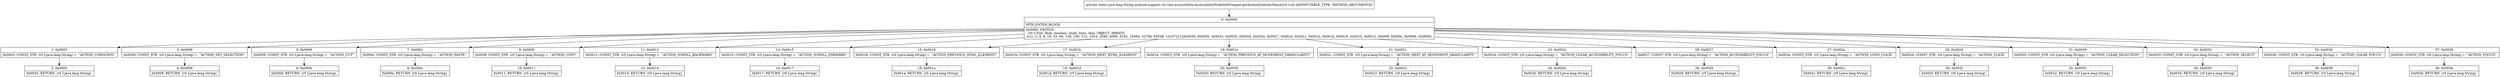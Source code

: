 digraph "CFG forandroid.support.v4.view.accessibility.AccessibilityNodeInfoCompat.getActionSymbolicName(I)Ljava\/lang\/String;" {
Node_0 [shape=record,label="{0\:\ 0x0000|MTH_ENTER_BLOCK\l|0x0000: SWITCH  \l  (r0 I:?[int, float, boolean, short, byte, char, OBJECT, ARRAY])\l k:[1, 2, 4, 8, 16, 32, 64, 128, 256, 512, 1024, 2048, 4096, 8192, 16384, 32768, 65536, 131072] t:[0x0039, 0x0036, 0x0033, 0x0030, 0x002d, 0x002a, 0x0027, 0x0024, 0x0021, 0x001e, 0x001b, 0x0018, 0x0015, 0x0012, 0x000f, 0x000c, 0x0009, 0x0006] \l}"];
Node_1 [shape=record,label="{1\:\ 0x0003|0x0003: CONST_STR  (r0 I:java.lang.String) =  \"ACTION_UNKNOWN\" \l}"];
Node_2 [shape=record,label="{2\:\ 0x0005|0x0005: RETURN  (r0 I:java.lang.String) \l}"];
Node_3 [shape=record,label="{3\:\ 0x0006|0x0006: CONST_STR  (r0 I:java.lang.String) =  \"ACTION_SET_SELECTION\" \l}"];
Node_4 [shape=record,label="{4\:\ 0x0008|0x0008: RETURN  (r0 I:java.lang.String) \l}"];
Node_5 [shape=record,label="{5\:\ 0x0009|0x0009: CONST_STR  (r0 I:java.lang.String) =  \"ACTION_CUT\" \l}"];
Node_6 [shape=record,label="{6\:\ 0x000b|0x000b: RETURN  (r0 I:java.lang.String) \l}"];
Node_7 [shape=record,label="{7\:\ 0x000c|0x000c: CONST_STR  (r0 I:java.lang.String) =  \"ACTION_PASTE\" \l}"];
Node_8 [shape=record,label="{8\:\ 0x000e|0x000e: RETURN  (r0 I:java.lang.String) \l}"];
Node_9 [shape=record,label="{9\:\ 0x000f|0x000f: CONST_STR  (r0 I:java.lang.String) =  \"ACTION_COPY\" \l}"];
Node_10 [shape=record,label="{10\:\ 0x0011|0x0011: RETURN  (r0 I:java.lang.String) \l}"];
Node_11 [shape=record,label="{11\:\ 0x0012|0x0012: CONST_STR  (r0 I:java.lang.String) =  \"ACTION_SCROLL_BACKWARD\" \l}"];
Node_12 [shape=record,label="{12\:\ 0x0014|0x0014: RETURN  (r0 I:java.lang.String) \l}"];
Node_13 [shape=record,label="{13\:\ 0x0015|0x0015: CONST_STR  (r0 I:java.lang.String) =  \"ACTION_SCROLL_FORWARD\" \l}"];
Node_14 [shape=record,label="{14\:\ 0x0017|0x0017: RETURN  (r0 I:java.lang.String) \l}"];
Node_15 [shape=record,label="{15\:\ 0x0018|0x0018: CONST_STR  (r0 I:java.lang.String) =  \"ACTION_PREVIOUS_HTML_ELEMENT\" \l}"];
Node_16 [shape=record,label="{16\:\ 0x001a|0x001a: RETURN  (r0 I:java.lang.String) \l}"];
Node_17 [shape=record,label="{17\:\ 0x001b|0x001b: CONST_STR  (r0 I:java.lang.String) =  \"ACTION_NEXT_HTML_ELEMENT\" \l}"];
Node_18 [shape=record,label="{18\:\ 0x001d|0x001d: RETURN  (r0 I:java.lang.String) \l}"];
Node_19 [shape=record,label="{19\:\ 0x001e|0x001e: CONST_STR  (r0 I:java.lang.String) =  \"ACTION_PREVIOUS_AT_MOVEMENT_GRANULARITY\" \l}"];
Node_20 [shape=record,label="{20\:\ 0x0020|0x0020: RETURN  (r0 I:java.lang.String) \l}"];
Node_21 [shape=record,label="{21\:\ 0x0021|0x0021: CONST_STR  (r0 I:java.lang.String) =  \"ACTION_NEXT_AT_MOVEMENT_GRANULARITY\" \l}"];
Node_22 [shape=record,label="{22\:\ 0x0023|0x0023: RETURN  (r0 I:java.lang.String) \l}"];
Node_23 [shape=record,label="{23\:\ 0x0024|0x0024: CONST_STR  (r0 I:java.lang.String) =  \"ACTION_CLEAR_ACCESSIBILITY_FOCUS\" \l}"];
Node_24 [shape=record,label="{24\:\ 0x0026|0x0026: RETURN  (r0 I:java.lang.String) \l}"];
Node_25 [shape=record,label="{25\:\ 0x0027|0x0027: CONST_STR  (r0 I:java.lang.String) =  \"ACTION_ACCESSIBILITY_FOCUS\" \l}"];
Node_26 [shape=record,label="{26\:\ 0x0029|0x0029: RETURN  (r0 I:java.lang.String) \l}"];
Node_27 [shape=record,label="{27\:\ 0x002a|0x002a: CONST_STR  (r0 I:java.lang.String) =  \"ACTION_LONG_CLICK\" \l}"];
Node_28 [shape=record,label="{28\:\ 0x002c|0x002c: RETURN  (r0 I:java.lang.String) \l}"];
Node_29 [shape=record,label="{29\:\ 0x002d|0x002d: CONST_STR  (r0 I:java.lang.String) =  \"ACTION_CLICK\" \l}"];
Node_30 [shape=record,label="{30\:\ 0x002f|0x002f: RETURN  (r0 I:java.lang.String) \l}"];
Node_31 [shape=record,label="{31\:\ 0x0030|0x0030: CONST_STR  (r0 I:java.lang.String) =  \"ACTION_CLEAR_SELECTION\" \l}"];
Node_32 [shape=record,label="{32\:\ 0x0032|0x0032: RETURN  (r0 I:java.lang.String) \l}"];
Node_33 [shape=record,label="{33\:\ 0x0033|0x0033: CONST_STR  (r0 I:java.lang.String) =  \"ACTION_SELECT\" \l}"];
Node_34 [shape=record,label="{34\:\ 0x0035|0x0035: RETURN  (r0 I:java.lang.String) \l}"];
Node_35 [shape=record,label="{35\:\ 0x0036|0x0036: CONST_STR  (r0 I:java.lang.String) =  \"ACTION_CLEAR_FOCUS\" \l}"];
Node_36 [shape=record,label="{36\:\ 0x0038|0x0038: RETURN  (r0 I:java.lang.String) \l}"];
Node_37 [shape=record,label="{37\:\ 0x0039|0x0039: CONST_STR  (r0 I:java.lang.String) =  \"ACTION_FOCUS\" \l}"];
Node_38 [shape=record,label="{38\:\ 0x003b|0x003b: RETURN  (r0 I:java.lang.String) \l}"];
MethodNode[shape=record,label="{private static java.lang.String android.support.v4.view.accessibility.AccessibilityNodeInfoCompat.getActionSymbolicName((r0 I:int A[IMMUTABLE_TYPE, METHOD_ARGUMENT])) }"];
MethodNode -> Node_0;
Node_0 -> Node_1;
Node_0 -> Node_3;
Node_0 -> Node_5;
Node_0 -> Node_7;
Node_0 -> Node_9;
Node_0 -> Node_11;
Node_0 -> Node_13;
Node_0 -> Node_15;
Node_0 -> Node_17;
Node_0 -> Node_19;
Node_0 -> Node_21;
Node_0 -> Node_23;
Node_0 -> Node_25;
Node_0 -> Node_27;
Node_0 -> Node_29;
Node_0 -> Node_31;
Node_0 -> Node_33;
Node_0 -> Node_35;
Node_0 -> Node_37;
Node_1 -> Node_2;
Node_3 -> Node_4;
Node_5 -> Node_6;
Node_7 -> Node_8;
Node_9 -> Node_10;
Node_11 -> Node_12;
Node_13 -> Node_14;
Node_15 -> Node_16;
Node_17 -> Node_18;
Node_19 -> Node_20;
Node_21 -> Node_22;
Node_23 -> Node_24;
Node_25 -> Node_26;
Node_27 -> Node_28;
Node_29 -> Node_30;
Node_31 -> Node_32;
Node_33 -> Node_34;
Node_35 -> Node_36;
Node_37 -> Node_38;
}

